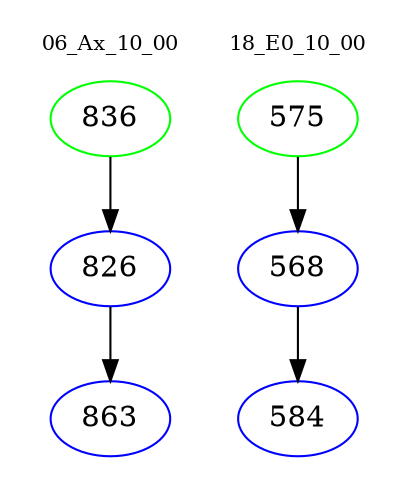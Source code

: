 digraph{
subgraph cluster_0 {
color = white
label = "06_Ax_10_00";
fontsize=10;
T0_836 [label="836", color="green"]
T0_836 -> T0_826 [color="black"]
T0_826 [label="826", color="blue"]
T0_826 -> T0_863 [color="black"]
T0_863 [label="863", color="blue"]
}
subgraph cluster_1 {
color = white
label = "18_E0_10_00";
fontsize=10;
T1_575 [label="575", color="green"]
T1_575 -> T1_568 [color="black"]
T1_568 [label="568", color="blue"]
T1_568 -> T1_584 [color="black"]
T1_584 [label="584", color="blue"]
}
}
